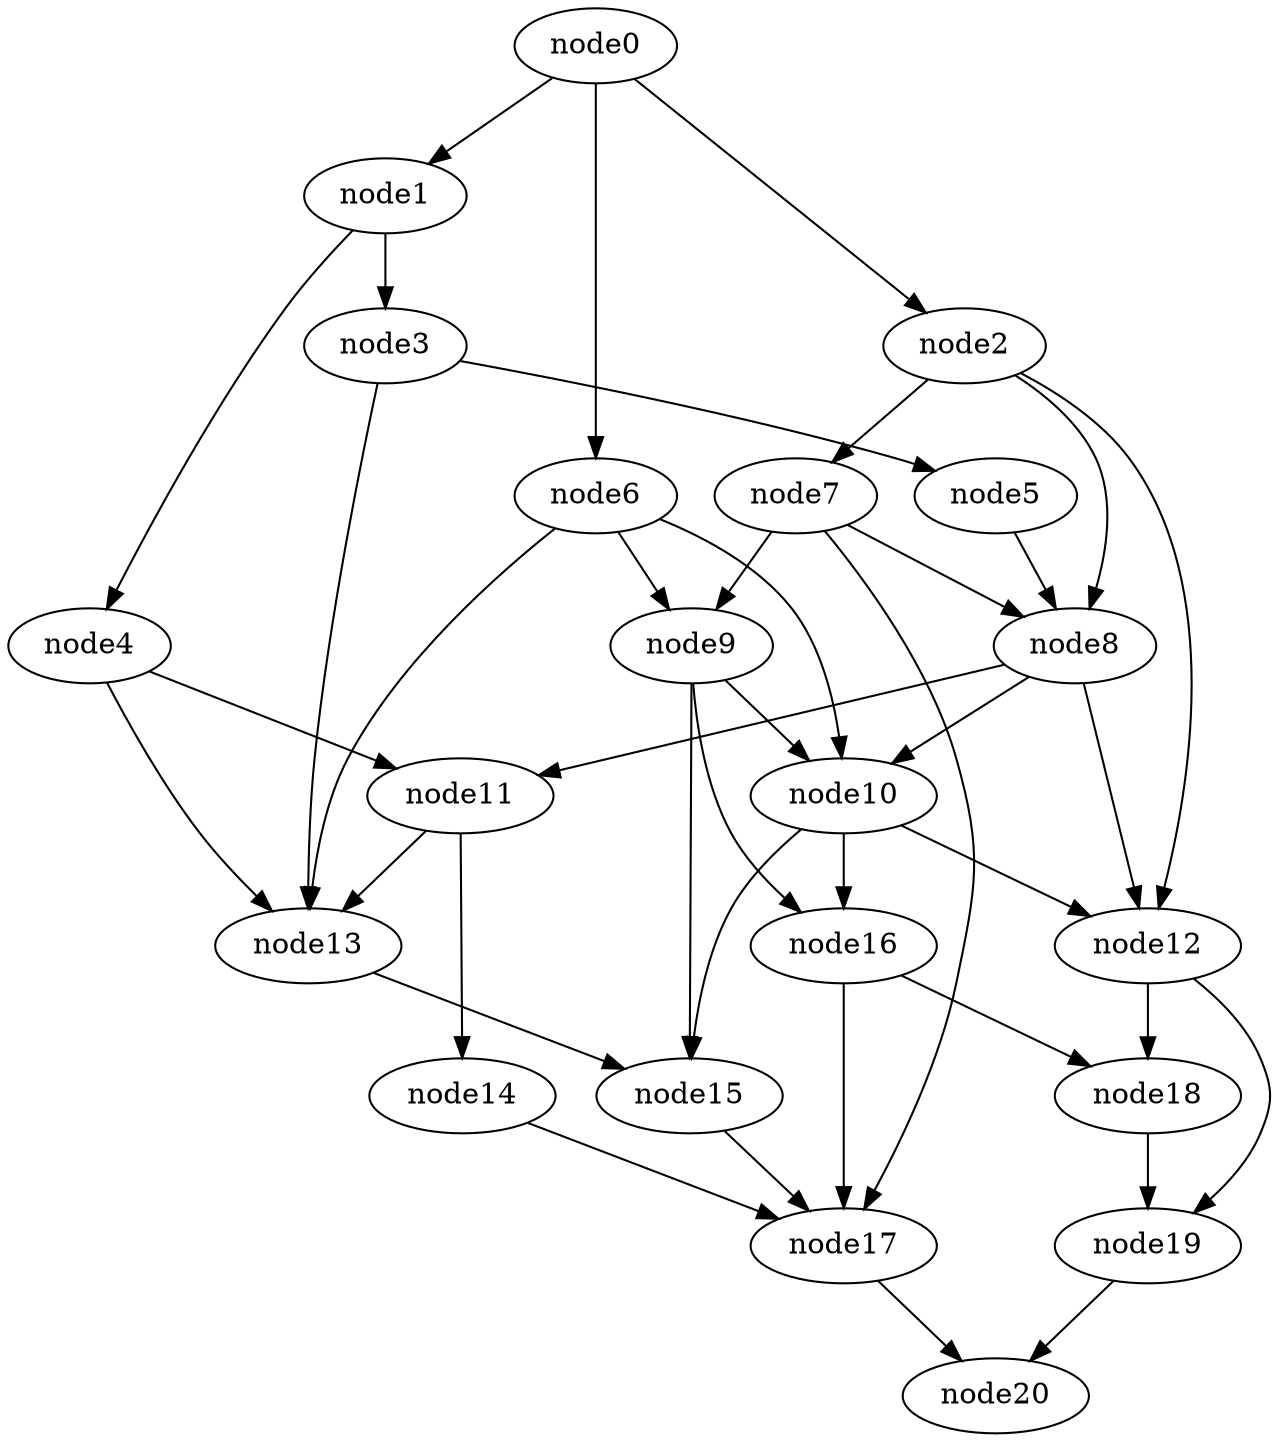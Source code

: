 digraph g{
	node20
	node19 -> node20
	node18 -> node19
	node17 -> node20
	node16 -> node18
	node16 -> node17
	node15 -> node17
	node14 -> node17
	node13 -> node15
	node12 -> node19
	node12 -> node18
	node11 -> node14
	node11 -> node13
	node10 -> node16
	node10 -> node15
	node10 -> node12
	node9 -> node16
	node9 -> node15
	node9 -> node10
	node8 -> node12
	node8 -> node11
	node8 -> node10
	node7 -> node17
	node7 -> node9
	node7 -> node8
	node6 -> node13
	node6 -> node10
	node6 -> node9
	node5 -> node8
	node4 -> node13
	node4 -> node11
	node3 -> node13
	node3 -> node5
	node2 -> node12
	node2 -> node8
	node2 -> node7
	node1 -> node4
	node1 -> node3
	node0 -> node6
	node0 -> node2
	node0 -> node1
}
